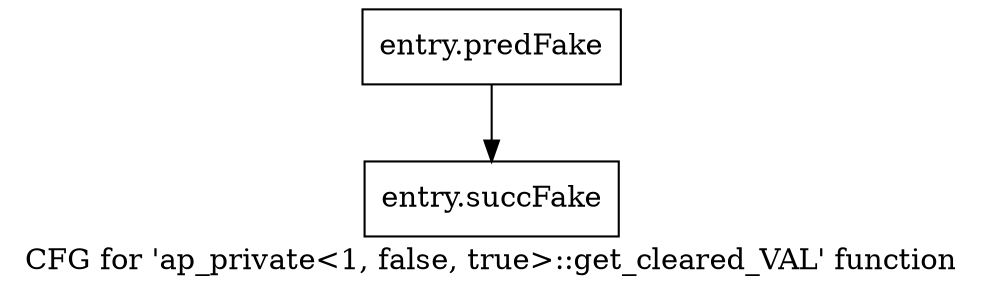digraph "CFG for 'ap_private\<1, false, true\>::get_cleared_VAL' function" {
	label="CFG for 'ap_private\<1, false, true\>::get_cleared_VAL' function";

	Node0x58afe80 [shape=record,filename="",linenumber="",label="{entry.predFake}"];
	Node0x58afe80 -> Node0x5ab8190[ callList="" memoryops="" filename="/home/omerfaruk/tools/Xilinx/Vitis_HLS/2023.2/include/etc/ap_private.h" execusionnum="4"];
	Node0x5ab8190 [shape=record,filename="/home/omerfaruk/tools/Xilinx/Vitis_HLS/2023.2/include/etc/ap_private.h",linenumber="1438",label="{entry.succFake}"];
}
